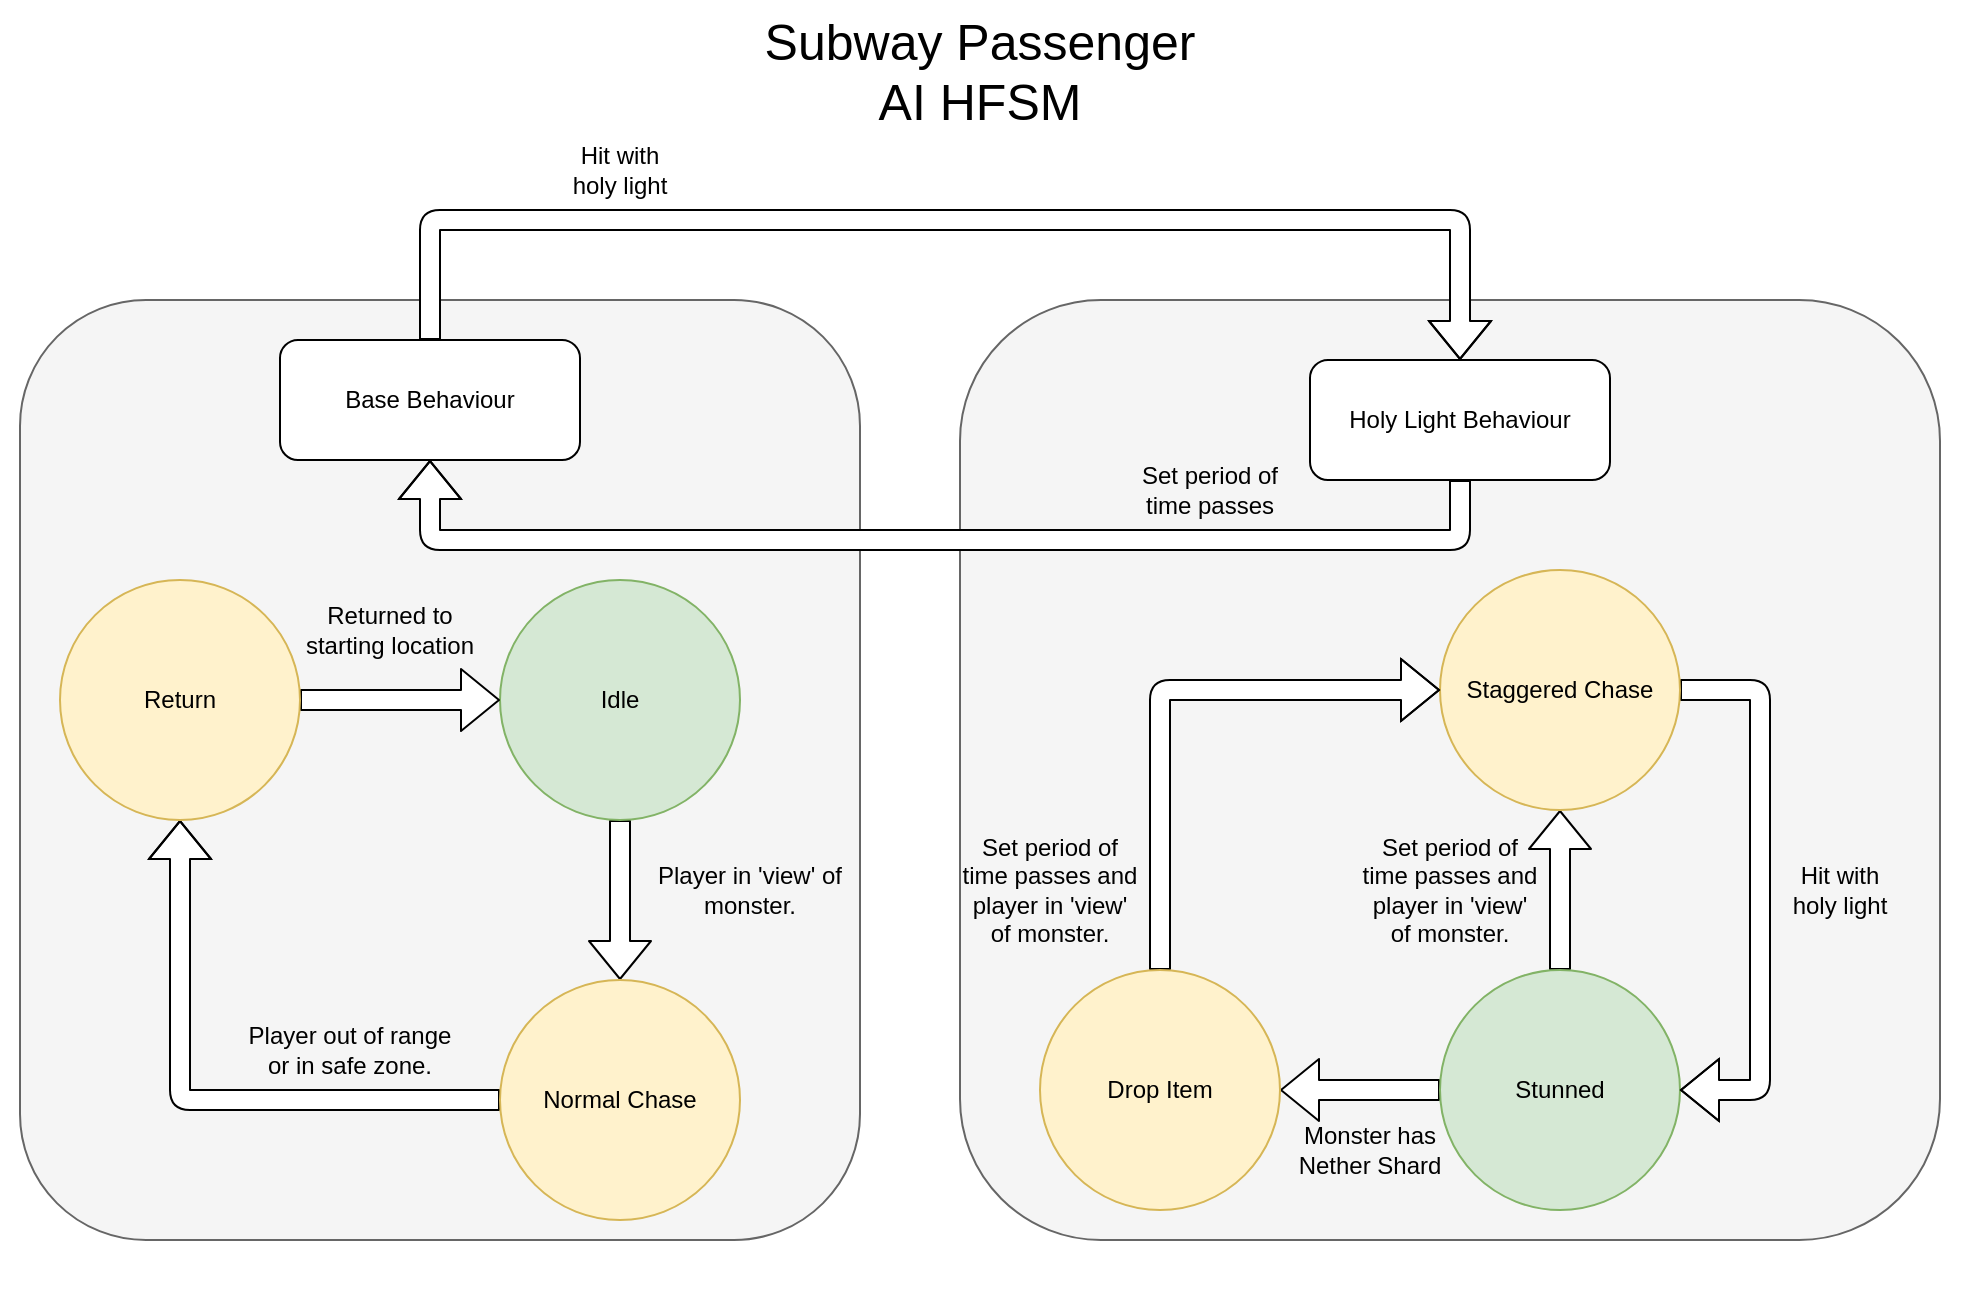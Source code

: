 <mxfile version="20.4.0" type="github">
  <diagram id="FEMm44zsfnUgh6HGWY9c" name="Page-1">
    <mxGraphModel dx="1422" dy="1862" grid="1" gridSize="10" guides="1" tooltips="1" connect="1" arrows="1" fold="1" page="1" pageScale="1" pageWidth="850" pageHeight="1100" math="0" shadow="0">
      <root>
        <mxCell id="0" />
        <mxCell id="1" parent="0" />
        <mxCell id="ugC8qtfzILLRh986nrbc-41" value="" style="rounded=1;whiteSpace=wrap;html=1;shadow=0;strokeColor=none;" vertex="1" parent="1">
          <mxGeometry x="30" y="-70" width="980" height="650" as="geometry" />
        </mxCell>
        <mxCell id="ugC8qtfzILLRh986nrbc-20" value="" style="rounded=1;whiteSpace=wrap;html=1;shadow=0;fillColor=#f5f5f5;fontColor=#333333;strokeColor=#666666;" vertex="1" parent="1">
          <mxGeometry x="510" y="80" width="490" height="470" as="geometry" />
        </mxCell>
        <mxCell id="ugC8qtfzILLRh986nrbc-19" value="" style="rounded=1;whiteSpace=wrap;html=1;shadow=0;fillColor=#f5f5f5;fontColor=#333333;strokeColor=#666666;" vertex="1" parent="1">
          <mxGeometry x="40" y="80" width="420" height="470" as="geometry" />
        </mxCell>
        <mxCell id="ugC8qtfzILLRh986nrbc-7" style="edgeStyle=orthogonalEdgeStyle;rounded=1;orthogonalLoop=1;jettySize=auto;html=1;exitX=0.5;exitY=1;exitDx=0;exitDy=0;entryX=0.5;entryY=0;entryDx=0;entryDy=0;shape=flexArrow;fillColor=default;" edge="1" parent="1" source="ugC8qtfzILLRh986nrbc-1" target="ugC8qtfzILLRh986nrbc-3">
          <mxGeometry relative="1" as="geometry" />
        </mxCell>
        <mxCell id="ugC8qtfzILLRh986nrbc-1" value="Idle" style="ellipse;whiteSpace=wrap;html=1;aspect=fixed;shadow=0;fillColor=#d5e8d4;strokeColor=#82b366;" vertex="1" parent="1">
          <mxGeometry x="280" y="220" width="120" height="120" as="geometry" />
        </mxCell>
        <mxCell id="ugC8qtfzILLRh986nrbc-10" style="edgeStyle=orthogonalEdgeStyle;shape=flexArrow;rounded=1;orthogonalLoop=1;jettySize=auto;html=1;exitX=0;exitY=0.5;exitDx=0;exitDy=0;entryX=0.5;entryY=1;entryDx=0;entryDy=0;fillColor=default;" edge="1" parent="1" source="ugC8qtfzILLRh986nrbc-3" target="ugC8qtfzILLRh986nrbc-6">
          <mxGeometry relative="1" as="geometry" />
        </mxCell>
        <mxCell id="ugC8qtfzILLRh986nrbc-3" value="Normal Chase" style="ellipse;whiteSpace=wrap;html=1;aspect=fixed;shadow=0;fillColor=#fff2cc;strokeColor=#d6b656;" vertex="1" parent="1">
          <mxGeometry x="280" y="420" width="120" height="120" as="geometry" />
        </mxCell>
        <mxCell id="ugC8qtfzILLRh986nrbc-11" style="edgeStyle=orthogonalEdgeStyle;shape=flexArrow;rounded=1;orthogonalLoop=1;jettySize=auto;html=1;exitX=0.5;exitY=0;exitDx=0;exitDy=0;entryX=0.5;entryY=1;entryDx=0;entryDy=0;fillColor=default;" edge="1" parent="1" source="ugC8qtfzILLRh986nrbc-4" target="ugC8qtfzILLRh986nrbc-5">
          <mxGeometry relative="1" as="geometry" />
        </mxCell>
        <mxCell id="ugC8qtfzILLRh986nrbc-28" style="edgeStyle=orthogonalEdgeStyle;shape=flexArrow;rounded=1;orthogonalLoop=1;jettySize=auto;html=1;exitX=0;exitY=0.5;exitDx=0;exitDy=0;fillColor=default;" edge="1" parent="1" source="ugC8qtfzILLRh986nrbc-4" target="ugC8qtfzILLRh986nrbc-27">
          <mxGeometry relative="1" as="geometry" />
        </mxCell>
        <mxCell id="ugC8qtfzILLRh986nrbc-4" value="Stunned" style="ellipse;whiteSpace=wrap;html=1;aspect=fixed;shadow=0;fillColor=#d5e8d4;strokeColor=#82b366;" vertex="1" parent="1">
          <mxGeometry x="750" y="415" width="120" height="120" as="geometry" />
        </mxCell>
        <mxCell id="ugC8qtfzILLRh986nrbc-13" style="edgeStyle=orthogonalEdgeStyle;shape=flexArrow;rounded=1;orthogonalLoop=1;jettySize=auto;html=1;exitX=1;exitY=0.5;exitDx=0;exitDy=0;entryX=1;entryY=0.5;entryDx=0;entryDy=0;fillColor=default;" edge="1" parent="1" source="ugC8qtfzILLRh986nrbc-5" target="ugC8qtfzILLRh986nrbc-4">
          <mxGeometry relative="1" as="geometry">
            <Array as="points">
              <mxPoint x="910" y="275" />
              <mxPoint x="910" y="475" />
            </Array>
          </mxGeometry>
        </mxCell>
        <mxCell id="ugC8qtfzILLRh986nrbc-5" value="Staggered Chase" style="ellipse;whiteSpace=wrap;html=1;aspect=fixed;shadow=0;fillColor=#fff2cc;strokeColor=#d6b656;" vertex="1" parent="1">
          <mxGeometry x="750" y="215" width="120" height="120" as="geometry" />
        </mxCell>
        <mxCell id="ugC8qtfzILLRh986nrbc-12" style="edgeStyle=orthogonalEdgeStyle;shape=flexArrow;rounded=1;orthogonalLoop=1;jettySize=auto;html=1;exitX=1;exitY=0.5;exitDx=0;exitDy=0;fillColor=default;" edge="1" parent="1" source="ugC8qtfzILLRh986nrbc-6" target="ugC8qtfzILLRh986nrbc-1">
          <mxGeometry relative="1" as="geometry" />
        </mxCell>
        <mxCell id="ugC8qtfzILLRh986nrbc-6" value="Return" style="ellipse;whiteSpace=wrap;html=1;aspect=fixed;shadow=0;fillColor=#fff2cc;strokeColor=#d6b656;" vertex="1" parent="1">
          <mxGeometry x="60" y="220" width="120" height="120" as="geometry" />
        </mxCell>
        <mxCell id="ugC8qtfzILLRh986nrbc-30" style="edgeStyle=orthogonalEdgeStyle;shape=flexArrow;rounded=1;orthogonalLoop=1;jettySize=auto;html=1;exitX=0.5;exitY=0;exitDx=0;exitDy=0;entryX=0.5;entryY=0;entryDx=0;entryDy=0;fillColor=default;" edge="1" parent="1" source="ugC8qtfzILLRh986nrbc-15" target="ugC8qtfzILLRh986nrbc-16">
          <mxGeometry relative="1" as="geometry">
            <Array as="points">
              <mxPoint x="245" y="40" />
              <mxPoint x="760" y="40" />
            </Array>
          </mxGeometry>
        </mxCell>
        <mxCell id="ugC8qtfzILLRh986nrbc-15" value="Base Behaviour" style="rounded=1;whiteSpace=wrap;html=1;shadow=0;" vertex="1" parent="1">
          <mxGeometry x="170" y="100" width="150" height="60" as="geometry" />
        </mxCell>
        <mxCell id="ugC8qtfzILLRh986nrbc-31" style="edgeStyle=orthogonalEdgeStyle;shape=flexArrow;rounded=1;orthogonalLoop=1;jettySize=auto;html=1;exitX=0.5;exitY=1;exitDx=0;exitDy=0;entryX=0.5;entryY=1;entryDx=0;entryDy=0;fillColor=default;" edge="1" parent="1" source="ugC8qtfzILLRh986nrbc-16" target="ugC8qtfzILLRh986nrbc-15">
          <mxGeometry relative="1" as="geometry">
            <Array as="points">
              <mxPoint x="760" y="200" />
              <mxPoint x="245" y="200" />
            </Array>
          </mxGeometry>
        </mxCell>
        <mxCell id="ugC8qtfzILLRh986nrbc-16" value="Holy Light Behaviour" style="rounded=1;whiteSpace=wrap;html=1;shadow=0;" vertex="1" parent="1">
          <mxGeometry x="685" y="110" width="150" height="60" as="geometry" />
        </mxCell>
        <mxCell id="ugC8qtfzILLRh986nrbc-21" value="Returned to starting location" style="text;html=1;strokeColor=none;fillColor=none;align=center;verticalAlign=middle;whiteSpace=wrap;rounded=0;shadow=0;" vertex="1" parent="1">
          <mxGeometry x="180" y="230" width="90" height="30" as="geometry" />
        </mxCell>
        <mxCell id="ugC8qtfzILLRh986nrbc-22" value="Player out of range or in safe zone." style="text;html=1;strokeColor=none;fillColor=none;align=center;verticalAlign=middle;whiteSpace=wrap;rounded=0;shadow=0;" vertex="1" parent="1">
          <mxGeometry x="150" y="440" width="110" height="30" as="geometry" />
        </mxCell>
        <mxCell id="ugC8qtfzILLRh986nrbc-24" value="Player in &#39;view&#39; of monster." style="text;html=1;strokeColor=none;fillColor=none;align=center;verticalAlign=middle;whiteSpace=wrap;rounded=0;shadow=0;" vertex="1" parent="1">
          <mxGeometry x="350" y="360" width="110" height="30" as="geometry" />
        </mxCell>
        <mxCell id="ugC8qtfzILLRh986nrbc-29" style="edgeStyle=orthogonalEdgeStyle;shape=flexArrow;rounded=1;orthogonalLoop=1;jettySize=auto;html=1;exitX=0.5;exitY=0;exitDx=0;exitDy=0;entryX=0;entryY=0.5;entryDx=0;entryDy=0;fillColor=default;" edge="1" parent="1" source="ugC8qtfzILLRh986nrbc-27" target="ugC8qtfzILLRh986nrbc-5">
          <mxGeometry relative="1" as="geometry" />
        </mxCell>
        <mxCell id="ugC8qtfzILLRh986nrbc-27" value="Drop Item" style="ellipse;whiteSpace=wrap;html=1;aspect=fixed;shadow=0;fillColor=#fff2cc;strokeColor=#d6b656;" vertex="1" parent="1">
          <mxGeometry x="550" y="415" width="120" height="120" as="geometry" />
        </mxCell>
        <mxCell id="ugC8qtfzILLRh986nrbc-32" value="Hit with holy light" style="text;html=1;strokeColor=none;fillColor=none;align=center;verticalAlign=middle;whiteSpace=wrap;rounded=0;shadow=0;" vertex="1" parent="1">
          <mxGeometry x="920" y="360" width="60" height="30" as="geometry" />
        </mxCell>
        <mxCell id="ugC8qtfzILLRh986nrbc-34" value="Set period of time passes and player in &#39;view&#39; of monster." style="text;html=1;strokeColor=none;fillColor=none;align=center;verticalAlign=middle;whiteSpace=wrap;rounded=0;shadow=0;" vertex="1" parent="1">
          <mxGeometry x="510" y="340" width="90" height="70" as="geometry" />
        </mxCell>
        <mxCell id="ugC8qtfzILLRh986nrbc-36" value="Monster has Nether Shard" style="text;html=1;strokeColor=none;fillColor=none;align=center;verticalAlign=middle;whiteSpace=wrap;rounded=0;shadow=0;" vertex="1" parent="1">
          <mxGeometry x="670" y="490" width="90" height="30" as="geometry" />
        </mxCell>
        <mxCell id="ugC8qtfzILLRh986nrbc-37" value="Set period of time passes and player in &#39;view&#39; of monster." style="text;html=1;strokeColor=none;fillColor=none;align=center;verticalAlign=middle;whiteSpace=wrap;rounded=0;shadow=0;" vertex="1" parent="1">
          <mxGeometry x="710" y="340" width="90" height="70" as="geometry" />
        </mxCell>
        <mxCell id="ugC8qtfzILLRh986nrbc-38" value="Hit with holy light" style="text;html=1;strokeColor=none;fillColor=none;align=center;verticalAlign=middle;whiteSpace=wrap;rounded=0;shadow=0;" vertex="1" parent="1">
          <mxGeometry x="310" width="60" height="30" as="geometry" />
        </mxCell>
        <mxCell id="ugC8qtfzILLRh986nrbc-39" value="Set period of time passes" style="text;html=1;strokeColor=none;fillColor=none;align=center;verticalAlign=middle;whiteSpace=wrap;rounded=0;shadow=0;" vertex="1" parent="1">
          <mxGeometry x="590" y="160" width="90" height="30" as="geometry" />
        </mxCell>
        <mxCell id="ugC8qtfzILLRh986nrbc-42" value="Subway Passenger AI HFSM" style="text;html=1;strokeColor=none;fillColor=none;align=center;verticalAlign=middle;whiteSpace=wrap;rounded=0;shadow=0;fontSize=25;" vertex="1" parent="1">
          <mxGeometry x="400" y="-50" width="240" height="30" as="geometry" />
        </mxCell>
      </root>
    </mxGraphModel>
  </diagram>
</mxfile>
